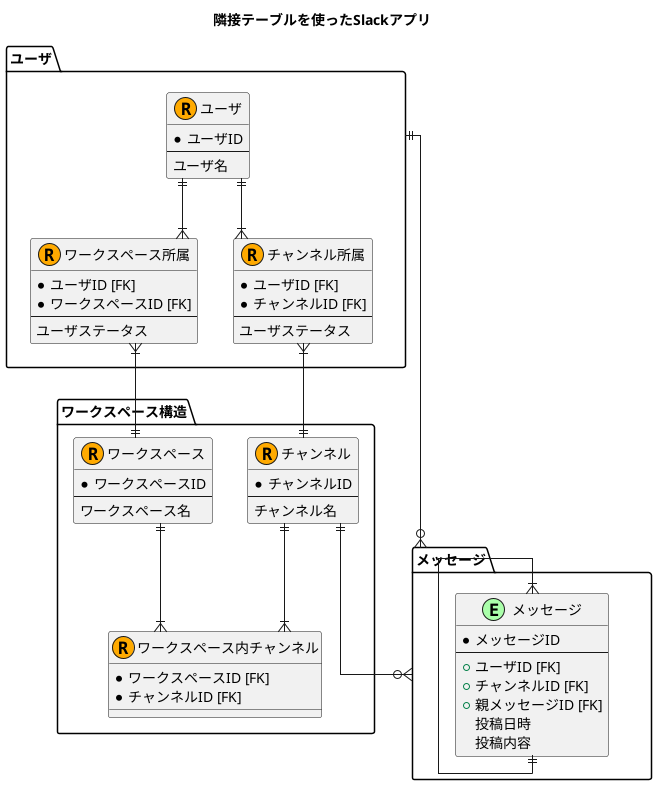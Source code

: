 @startuml chat-v2

title "隣接テーブルを使ったSlackアプリ"

skinparam linetype ortho

/'
  イベント系テーブル: E
  リソース系テーブル: R
'/ 
!define EVENT_MARK_COLOR AAFFAA
!define RESOURCE_MARK_COLOR FFAA00

package ユーザ {
    entity ユーザ <<R,RESOURCE_MARK_COLOR>> {
        * ユーザID
        ---
        ユーザ名
    }

    entity チャンネル所属 <<R,RESOURCE_MARK_COLOR>> {
        * ユーザID [FK]
        * チャンネルID [FK]
        --
        ユーザステータス
    }

    entity ワークスペース所属 <<R,RESOURCE_MARK_COLOR>> {
        * ユーザID [FK]
        * ワークスペースID [FK]
        --
        ユーザステータス
    }

    ユーザ ||--|{ チャンネル所属
    ユーザ ||--|{ ワークスペース所属
}

package ワークスペース構造 {
    entity ワークスペース <<R,RESOURCE_MARK_COLOR>> {
        * ワークスペースID
        --
        ワークスペース名
    }

    entity チャンネル <<R,RESOURCE_MARK_COLOR>> {
        * チャンネルID
        --
        チャンネル名
    }

    entity ワークスペース内チャンネル <<R,RESOURCE_MARK_COLOR>> {
        * ワークスペースID [FK]
        * チャンネルID [FK]
    }

    ワークスペース ||--|{ ワークスペース内チャンネル
    チャンネル ||--|{ ワークスペース内チャンネル
}

package メッセージ {
    entity メッセージ <<E, EVENT_MARK_COLOR>> {
        * メッセージID
        --
        + ユーザID [FK]
        + チャンネルID [FK]
        + 親メッセージID [FK]
        投稿日時
        投稿内容
    }

    メッセージ }|--|| メッセージ
}

チャンネル所属 }|--|| チャンネル
ワークスペース所属 }|--|| ワークスペース
ユーザ ||--o{ メッセージ 
チャンネル ||--o{ メッセージ

@enduml
